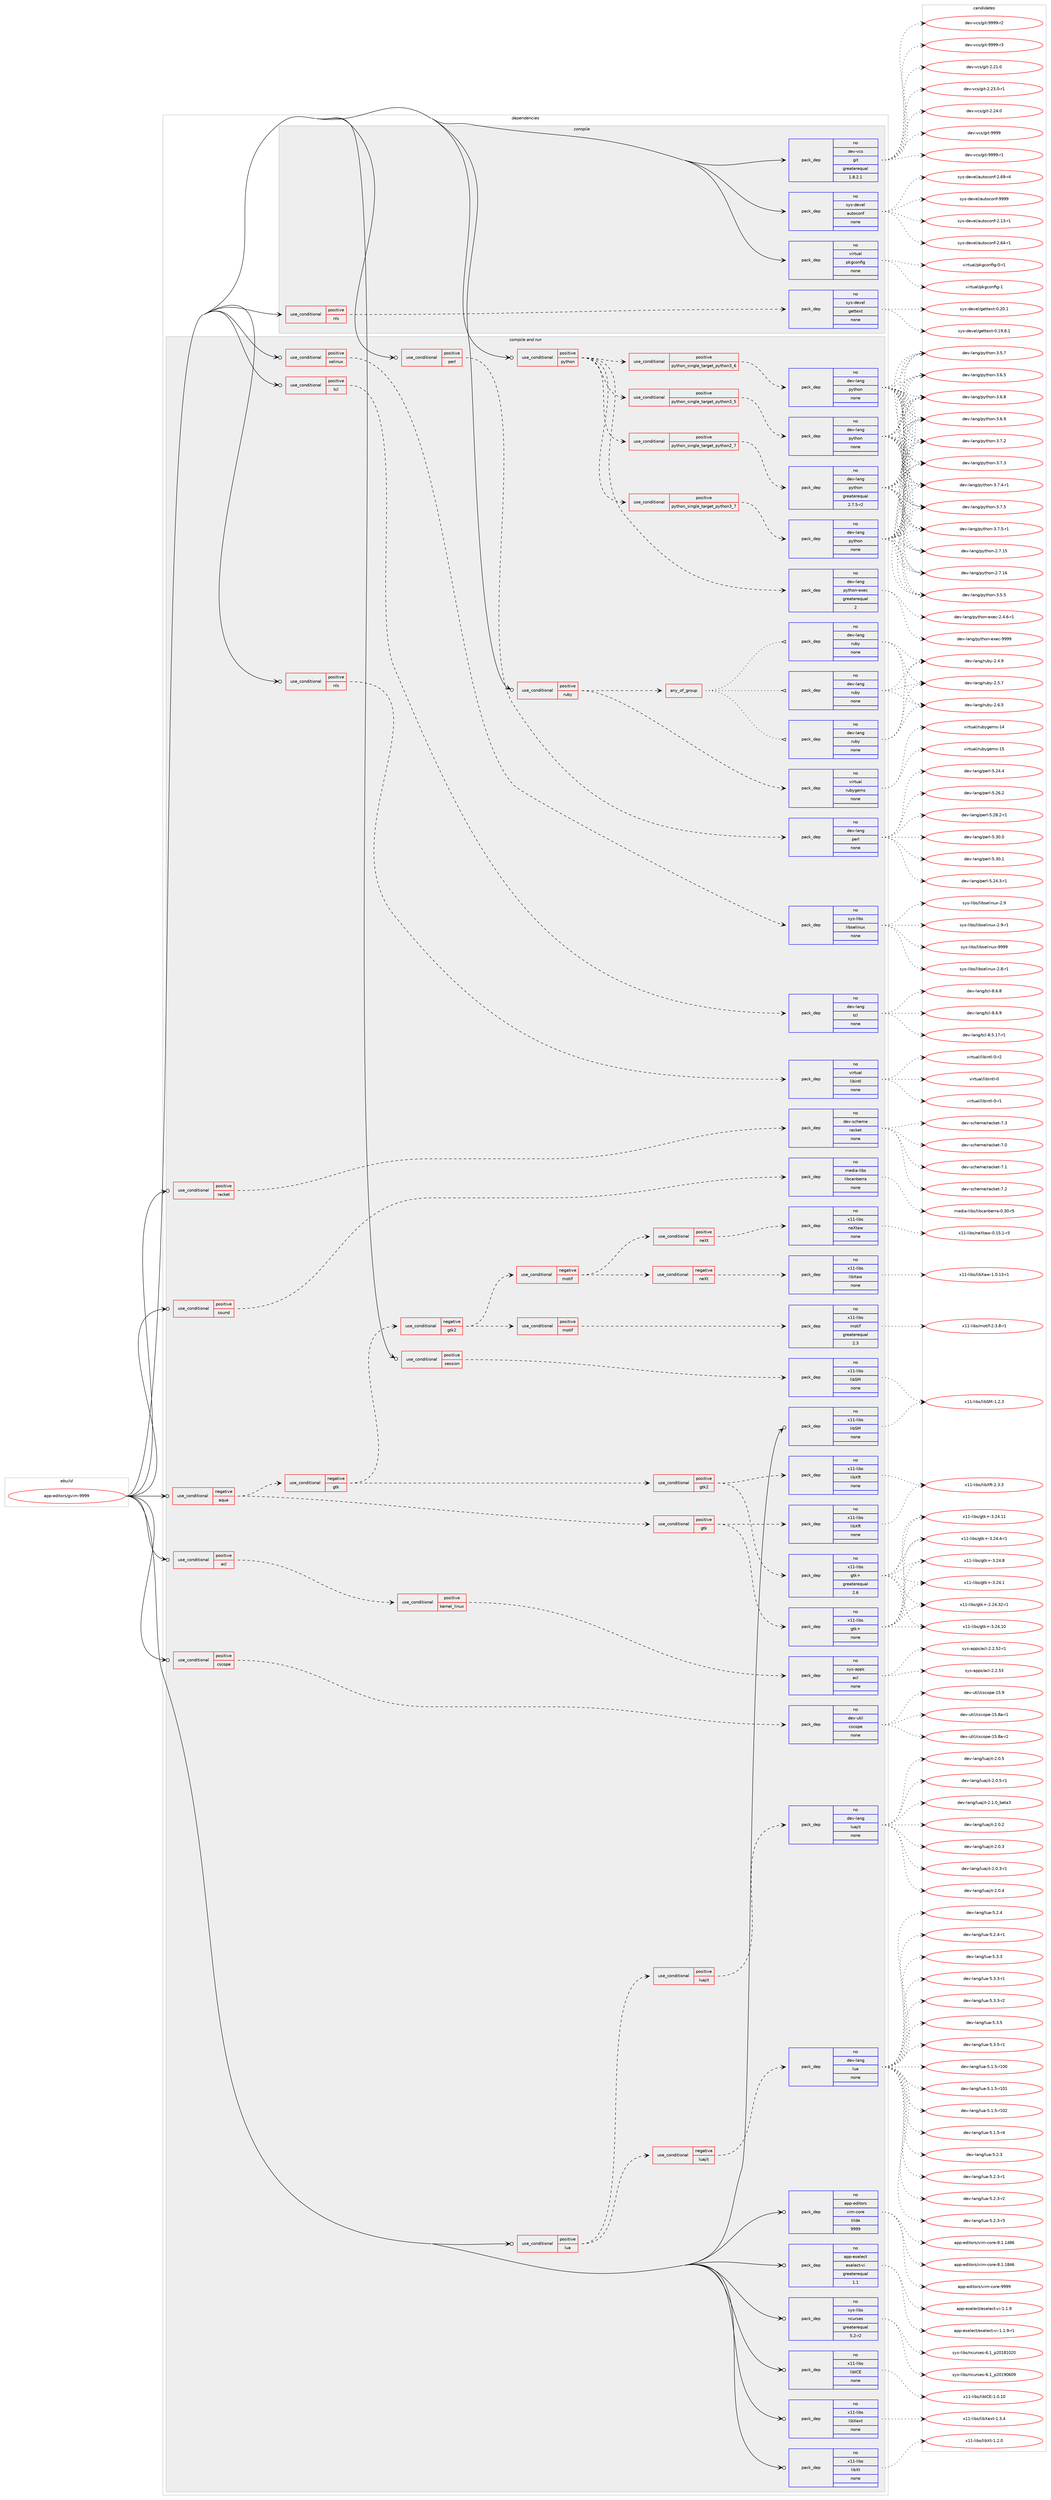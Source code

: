 digraph prolog {

# *************
# Graph options
# *************

newrank=true;
concentrate=true;
compound=true;
graph [rankdir=LR,fontname=Helvetica,fontsize=10,ranksep=1.5];#, ranksep=2.5, nodesep=0.2];
edge  [arrowhead=vee];
node  [fontname=Helvetica,fontsize=10];

# **********
# The ebuild
# **********

subgraph cluster_leftcol {
color=gray;
rank=same;
label=<<i>ebuild</i>>;
id [label="app-editors/gvim-9999", color=red, width=4, href="../app-editors/gvim-9999.svg"];
}

# ****************
# The dependencies
# ****************

subgraph cluster_midcol {
color=gray;
label=<<i>dependencies</i>>;
subgraph cluster_compile {
fillcolor="#eeeeee";
style=filled;
label=<<i>compile</i>>;
subgraph cond114676 {
dependency481121 [label=<<TABLE BORDER="0" CELLBORDER="1" CELLSPACING="0" CELLPADDING="4"><TR><TD ROWSPAN="3" CELLPADDING="10">use_conditional</TD></TR><TR><TD>positive</TD></TR><TR><TD>nls</TD></TR></TABLE>>, shape=none, color=red];
subgraph pack357690 {
dependency481122 [label=<<TABLE BORDER="0" CELLBORDER="1" CELLSPACING="0" CELLPADDING="4" WIDTH="220"><TR><TD ROWSPAN="6" CELLPADDING="30">pack_dep</TD></TR><TR><TD WIDTH="110">no</TD></TR><TR><TD>sys-devel</TD></TR><TR><TD>gettext</TD></TR><TR><TD>none</TD></TR><TR><TD></TD></TR></TABLE>>, shape=none, color=blue];
}
dependency481121:e -> dependency481122:w [weight=20,style="dashed",arrowhead="vee"];
}
id:e -> dependency481121:w [weight=20,style="solid",arrowhead="vee"];
subgraph pack357691 {
dependency481123 [label=<<TABLE BORDER="0" CELLBORDER="1" CELLSPACING="0" CELLPADDING="4" WIDTH="220"><TR><TD ROWSPAN="6" CELLPADDING="30">pack_dep</TD></TR><TR><TD WIDTH="110">no</TD></TR><TR><TD>dev-vcs</TD></TR><TR><TD>git</TD></TR><TR><TD>greaterequal</TD></TR><TR><TD>1.8.2.1</TD></TR></TABLE>>, shape=none, color=blue];
}
id:e -> dependency481123:w [weight=20,style="solid",arrowhead="vee"];
subgraph pack357692 {
dependency481124 [label=<<TABLE BORDER="0" CELLBORDER="1" CELLSPACING="0" CELLPADDING="4" WIDTH="220"><TR><TD ROWSPAN="6" CELLPADDING="30">pack_dep</TD></TR><TR><TD WIDTH="110">no</TD></TR><TR><TD>sys-devel</TD></TR><TR><TD>autoconf</TD></TR><TR><TD>none</TD></TR><TR><TD></TD></TR></TABLE>>, shape=none, color=blue];
}
id:e -> dependency481124:w [weight=20,style="solid",arrowhead="vee"];
subgraph pack357693 {
dependency481125 [label=<<TABLE BORDER="0" CELLBORDER="1" CELLSPACING="0" CELLPADDING="4" WIDTH="220"><TR><TD ROWSPAN="6" CELLPADDING="30">pack_dep</TD></TR><TR><TD WIDTH="110">no</TD></TR><TR><TD>virtual</TD></TR><TR><TD>pkgconfig</TD></TR><TR><TD>none</TD></TR><TR><TD></TD></TR></TABLE>>, shape=none, color=blue];
}
id:e -> dependency481125:w [weight=20,style="solid",arrowhead="vee"];
}
subgraph cluster_compileandrun {
fillcolor="#eeeeee";
style=filled;
label=<<i>compile and run</i>>;
subgraph cond114677 {
dependency481126 [label=<<TABLE BORDER="0" CELLBORDER="1" CELLSPACING="0" CELLPADDING="4"><TR><TD ROWSPAN="3" CELLPADDING="10">use_conditional</TD></TR><TR><TD>negative</TD></TR><TR><TD>aqua</TD></TR></TABLE>>, shape=none, color=red];
subgraph cond114678 {
dependency481127 [label=<<TABLE BORDER="0" CELLBORDER="1" CELLSPACING="0" CELLPADDING="4"><TR><TD ROWSPAN="3" CELLPADDING="10">use_conditional</TD></TR><TR><TD>positive</TD></TR><TR><TD>gtk</TD></TR></TABLE>>, shape=none, color=red];
subgraph pack357694 {
dependency481128 [label=<<TABLE BORDER="0" CELLBORDER="1" CELLSPACING="0" CELLPADDING="4" WIDTH="220"><TR><TD ROWSPAN="6" CELLPADDING="30">pack_dep</TD></TR><TR><TD WIDTH="110">no</TD></TR><TR><TD>x11-libs</TD></TR><TR><TD>gtk+</TD></TR><TR><TD>none</TD></TR><TR><TD></TD></TR></TABLE>>, shape=none, color=blue];
}
dependency481127:e -> dependency481128:w [weight=20,style="dashed",arrowhead="vee"];
subgraph pack357695 {
dependency481129 [label=<<TABLE BORDER="0" CELLBORDER="1" CELLSPACING="0" CELLPADDING="4" WIDTH="220"><TR><TD ROWSPAN="6" CELLPADDING="30">pack_dep</TD></TR><TR><TD WIDTH="110">no</TD></TR><TR><TD>x11-libs</TD></TR><TR><TD>libXft</TD></TR><TR><TD>none</TD></TR><TR><TD></TD></TR></TABLE>>, shape=none, color=blue];
}
dependency481127:e -> dependency481129:w [weight=20,style="dashed",arrowhead="vee"];
}
dependency481126:e -> dependency481127:w [weight=20,style="dashed",arrowhead="vee"];
subgraph cond114679 {
dependency481130 [label=<<TABLE BORDER="0" CELLBORDER="1" CELLSPACING="0" CELLPADDING="4"><TR><TD ROWSPAN="3" CELLPADDING="10">use_conditional</TD></TR><TR><TD>negative</TD></TR><TR><TD>gtk</TD></TR></TABLE>>, shape=none, color=red];
subgraph cond114680 {
dependency481131 [label=<<TABLE BORDER="0" CELLBORDER="1" CELLSPACING="0" CELLPADDING="4"><TR><TD ROWSPAN="3" CELLPADDING="10">use_conditional</TD></TR><TR><TD>positive</TD></TR><TR><TD>gtk2</TD></TR></TABLE>>, shape=none, color=red];
subgraph pack357696 {
dependency481132 [label=<<TABLE BORDER="0" CELLBORDER="1" CELLSPACING="0" CELLPADDING="4" WIDTH="220"><TR><TD ROWSPAN="6" CELLPADDING="30">pack_dep</TD></TR><TR><TD WIDTH="110">no</TD></TR><TR><TD>x11-libs</TD></TR><TR><TD>gtk+</TD></TR><TR><TD>greaterequal</TD></TR><TR><TD>2.6</TD></TR></TABLE>>, shape=none, color=blue];
}
dependency481131:e -> dependency481132:w [weight=20,style="dashed",arrowhead="vee"];
subgraph pack357697 {
dependency481133 [label=<<TABLE BORDER="0" CELLBORDER="1" CELLSPACING="0" CELLPADDING="4" WIDTH="220"><TR><TD ROWSPAN="6" CELLPADDING="30">pack_dep</TD></TR><TR><TD WIDTH="110">no</TD></TR><TR><TD>x11-libs</TD></TR><TR><TD>libXft</TD></TR><TR><TD>none</TD></TR><TR><TD></TD></TR></TABLE>>, shape=none, color=blue];
}
dependency481131:e -> dependency481133:w [weight=20,style="dashed",arrowhead="vee"];
}
dependency481130:e -> dependency481131:w [weight=20,style="dashed",arrowhead="vee"];
subgraph cond114681 {
dependency481134 [label=<<TABLE BORDER="0" CELLBORDER="1" CELLSPACING="0" CELLPADDING="4"><TR><TD ROWSPAN="3" CELLPADDING="10">use_conditional</TD></TR><TR><TD>negative</TD></TR><TR><TD>gtk2</TD></TR></TABLE>>, shape=none, color=red];
subgraph cond114682 {
dependency481135 [label=<<TABLE BORDER="0" CELLBORDER="1" CELLSPACING="0" CELLPADDING="4"><TR><TD ROWSPAN="3" CELLPADDING="10">use_conditional</TD></TR><TR><TD>positive</TD></TR><TR><TD>motif</TD></TR></TABLE>>, shape=none, color=red];
subgraph pack357698 {
dependency481136 [label=<<TABLE BORDER="0" CELLBORDER="1" CELLSPACING="0" CELLPADDING="4" WIDTH="220"><TR><TD ROWSPAN="6" CELLPADDING="30">pack_dep</TD></TR><TR><TD WIDTH="110">no</TD></TR><TR><TD>x11-libs</TD></TR><TR><TD>motif</TD></TR><TR><TD>greaterequal</TD></TR><TR><TD>2.3</TD></TR></TABLE>>, shape=none, color=blue];
}
dependency481135:e -> dependency481136:w [weight=20,style="dashed",arrowhead="vee"];
}
dependency481134:e -> dependency481135:w [weight=20,style="dashed",arrowhead="vee"];
subgraph cond114683 {
dependency481137 [label=<<TABLE BORDER="0" CELLBORDER="1" CELLSPACING="0" CELLPADDING="4"><TR><TD ROWSPAN="3" CELLPADDING="10">use_conditional</TD></TR><TR><TD>negative</TD></TR><TR><TD>motif</TD></TR></TABLE>>, shape=none, color=red];
subgraph cond114684 {
dependency481138 [label=<<TABLE BORDER="0" CELLBORDER="1" CELLSPACING="0" CELLPADDING="4"><TR><TD ROWSPAN="3" CELLPADDING="10">use_conditional</TD></TR><TR><TD>positive</TD></TR><TR><TD>neXt</TD></TR></TABLE>>, shape=none, color=red];
subgraph pack357699 {
dependency481139 [label=<<TABLE BORDER="0" CELLBORDER="1" CELLSPACING="0" CELLPADDING="4" WIDTH="220"><TR><TD ROWSPAN="6" CELLPADDING="30">pack_dep</TD></TR><TR><TD WIDTH="110">no</TD></TR><TR><TD>x11-libs</TD></TR><TR><TD>neXtaw</TD></TR><TR><TD>none</TD></TR><TR><TD></TD></TR></TABLE>>, shape=none, color=blue];
}
dependency481138:e -> dependency481139:w [weight=20,style="dashed",arrowhead="vee"];
}
dependency481137:e -> dependency481138:w [weight=20,style="dashed",arrowhead="vee"];
subgraph cond114685 {
dependency481140 [label=<<TABLE BORDER="0" CELLBORDER="1" CELLSPACING="0" CELLPADDING="4"><TR><TD ROWSPAN="3" CELLPADDING="10">use_conditional</TD></TR><TR><TD>negative</TD></TR><TR><TD>neXt</TD></TR></TABLE>>, shape=none, color=red];
subgraph pack357700 {
dependency481141 [label=<<TABLE BORDER="0" CELLBORDER="1" CELLSPACING="0" CELLPADDING="4" WIDTH="220"><TR><TD ROWSPAN="6" CELLPADDING="30">pack_dep</TD></TR><TR><TD WIDTH="110">no</TD></TR><TR><TD>x11-libs</TD></TR><TR><TD>libXaw</TD></TR><TR><TD>none</TD></TR><TR><TD></TD></TR></TABLE>>, shape=none, color=blue];
}
dependency481140:e -> dependency481141:w [weight=20,style="dashed",arrowhead="vee"];
}
dependency481137:e -> dependency481140:w [weight=20,style="dashed",arrowhead="vee"];
}
dependency481134:e -> dependency481137:w [weight=20,style="dashed",arrowhead="vee"];
}
dependency481130:e -> dependency481134:w [weight=20,style="dashed",arrowhead="vee"];
}
dependency481126:e -> dependency481130:w [weight=20,style="dashed",arrowhead="vee"];
}
id:e -> dependency481126:w [weight=20,style="solid",arrowhead="odotvee"];
subgraph cond114686 {
dependency481142 [label=<<TABLE BORDER="0" CELLBORDER="1" CELLSPACING="0" CELLPADDING="4"><TR><TD ROWSPAN="3" CELLPADDING="10">use_conditional</TD></TR><TR><TD>positive</TD></TR><TR><TD>acl</TD></TR></TABLE>>, shape=none, color=red];
subgraph cond114687 {
dependency481143 [label=<<TABLE BORDER="0" CELLBORDER="1" CELLSPACING="0" CELLPADDING="4"><TR><TD ROWSPAN="3" CELLPADDING="10">use_conditional</TD></TR><TR><TD>positive</TD></TR><TR><TD>kernel_linux</TD></TR></TABLE>>, shape=none, color=red];
subgraph pack357701 {
dependency481144 [label=<<TABLE BORDER="0" CELLBORDER="1" CELLSPACING="0" CELLPADDING="4" WIDTH="220"><TR><TD ROWSPAN="6" CELLPADDING="30">pack_dep</TD></TR><TR><TD WIDTH="110">no</TD></TR><TR><TD>sys-apps</TD></TR><TR><TD>acl</TD></TR><TR><TD>none</TD></TR><TR><TD></TD></TR></TABLE>>, shape=none, color=blue];
}
dependency481143:e -> dependency481144:w [weight=20,style="dashed",arrowhead="vee"];
}
dependency481142:e -> dependency481143:w [weight=20,style="dashed",arrowhead="vee"];
}
id:e -> dependency481142:w [weight=20,style="solid",arrowhead="odotvee"];
subgraph cond114688 {
dependency481145 [label=<<TABLE BORDER="0" CELLBORDER="1" CELLSPACING="0" CELLPADDING="4"><TR><TD ROWSPAN="3" CELLPADDING="10">use_conditional</TD></TR><TR><TD>positive</TD></TR><TR><TD>cscope</TD></TR></TABLE>>, shape=none, color=red];
subgraph pack357702 {
dependency481146 [label=<<TABLE BORDER="0" CELLBORDER="1" CELLSPACING="0" CELLPADDING="4" WIDTH="220"><TR><TD ROWSPAN="6" CELLPADDING="30">pack_dep</TD></TR><TR><TD WIDTH="110">no</TD></TR><TR><TD>dev-util</TD></TR><TR><TD>cscope</TD></TR><TR><TD>none</TD></TR><TR><TD></TD></TR></TABLE>>, shape=none, color=blue];
}
dependency481145:e -> dependency481146:w [weight=20,style="dashed",arrowhead="vee"];
}
id:e -> dependency481145:w [weight=20,style="solid",arrowhead="odotvee"];
subgraph cond114689 {
dependency481147 [label=<<TABLE BORDER="0" CELLBORDER="1" CELLSPACING="0" CELLPADDING="4"><TR><TD ROWSPAN="3" CELLPADDING="10">use_conditional</TD></TR><TR><TD>positive</TD></TR><TR><TD>lua</TD></TR></TABLE>>, shape=none, color=red];
subgraph cond114690 {
dependency481148 [label=<<TABLE BORDER="0" CELLBORDER="1" CELLSPACING="0" CELLPADDING="4"><TR><TD ROWSPAN="3" CELLPADDING="10">use_conditional</TD></TR><TR><TD>positive</TD></TR><TR><TD>luajit</TD></TR></TABLE>>, shape=none, color=red];
subgraph pack357703 {
dependency481149 [label=<<TABLE BORDER="0" CELLBORDER="1" CELLSPACING="0" CELLPADDING="4" WIDTH="220"><TR><TD ROWSPAN="6" CELLPADDING="30">pack_dep</TD></TR><TR><TD WIDTH="110">no</TD></TR><TR><TD>dev-lang</TD></TR><TR><TD>luajit</TD></TR><TR><TD>none</TD></TR><TR><TD></TD></TR></TABLE>>, shape=none, color=blue];
}
dependency481148:e -> dependency481149:w [weight=20,style="dashed",arrowhead="vee"];
}
dependency481147:e -> dependency481148:w [weight=20,style="dashed",arrowhead="vee"];
subgraph cond114691 {
dependency481150 [label=<<TABLE BORDER="0" CELLBORDER="1" CELLSPACING="0" CELLPADDING="4"><TR><TD ROWSPAN="3" CELLPADDING="10">use_conditional</TD></TR><TR><TD>negative</TD></TR><TR><TD>luajit</TD></TR></TABLE>>, shape=none, color=red];
subgraph pack357704 {
dependency481151 [label=<<TABLE BORDER="0" CELLBORDER="1" CELLSPACING="0" CELLPADDING="4" WIDTH="220"><TR><TD ROWSPAN="6" CELLPADDING="30">pack_dep</TD></TR><TR><TD WIDTH="110">no</TD></TR><TR><TD>dev-lang</TD></TR><TR><TD>lua</TD></TR><TR><TD>none</TD></TR><TR><TD></TD></TR></TABLE>>, shape=none, color=blue];
}
dependency481150:e -> dependency481151:w [weight=20,style="dashed",arrowhead="vee"];
}
dependency481147:e -> dependency481150:w [weight=20,style="dashed",arrowhead="vee"];
}
id:e -> dependency481147:w [weight=20,style="solid",arrowhead="odotvee"];
subgraph cond114692 {
dependency481152 [label=<<TABLE BORDER="0" CELLBORDER="1" CELLSPACING="0" CELLPADDING="4"><TR><TD ROWSPAN="3" CELLPADDING="10">use_conditional</TD></TR><TR><TD>positive</TD></TR><TR><TD>nls</TD></TR></TABLE>>, shape=none, color=red];
subgraph pack357705 {
dependency481153 [label=<<TABLE BORDER="0" CELLBORDER="1" CELLSPACING="0" CELLPADDING="4" WIDTH="220"><TR><TD ROWSPAN="6" CELLPADDING="30">pack_dep</TD></TR><TR><TD WIDTH="110">no</TD></TR><TR><TD>virtual</TD></TR><TR><TD>libintl</TD></TR><TR><TD>none</TD></TR><TR><TD></TD></TR></TABLE>>, shape=none, color=blue];
}
dependency481152:e -> dependency481153:w [weight=20,style="dashed",arrowhead="vee"];
}
id:e -> dependency481152:w [weight=20,style="solid",arrowhead="odotvee"];
subgraph cond114693 {
dependency481154 [label=<<TABLE BORDER="0" CELLBORDER="1" CELLSPACING="0" CELLPADDING="4"><TR><TD ROWSPAN="3" CELLPADDING="10">use_conditional</TD></TR><TR><TD>positive</TD></TR><TR><TD>perl</TD></TR></TABLE>>, shape=none, color=red];
subgraph pack357706 {
dependency481155 [label=<<TABLE BORDER="0" CELLBORDER="1" CELLSPACING="0" CELLPADDING="4" WIDTH="220"><TR><TD ROWSPAN="6" CELLPADDING="30">pack_dep</TD></TR><TR><TD WIDTH="110">no</TD></TR><TR><TD>dev-lang</TD></TR><TR><TD>perl</TD></TR><TR><TD>none</TD></TR><TR><TD></TD></TR></TABLE>>, shape=none, color=blue];
}
dependency481154:e -> dependency481155:w [weight=20,style="dashed",arrowhead="vee"];
}
id:e -> dependency481154:w [weight=20,style="solid",arrowhead="odotvee"];
subgraph cond114694 {
dependency481156 [label=<<TABLE BORDER="0" CELLBORDER="1" CELLSPACING="0" CELLPADDING="4"><TR><TD ROWSPAN="3" CELLPADDING="10">use_conditional</TD></TR><TR><TD>positive</TD></TR><TR><TD>python</TD></TR></TABLE>>, shape=none, color=red];
subgraph cond114695 {
dependency481157 [label=<<TABLE BORDER="0" CELLBORDER="1" CELLSPACING="0" CELLPADDING="4"><TR><TD ROWSPAN="3" CELLPADDING="10">use_conditional</TD></TR><TR><TD>positive</TD></TR><TR><TD>python_single_target_python2_7</TD></TR></TABLE>>, shape=none, color=red];
subgraph pack357707 {
dependency481158 [label=<<TABLE BORDER="0" CELLBORDER="1" CELLSPACING="0" CELLPADDING="4" WIDTH="220"><TR><TD ROWSPAN="6" CELLPADDING="30">pack_dep</TD></TR><TR><TD WIDTH="110">no</TD></TR><TR><TD>dev-lang</TD></TR><TR><TD>python</TD></TR><TR><TD>greaterequal</TD></TR><TR><TD>2.7.5-r2</TD></TR></TABLE>>, shape=none, color=blue];
}
dependency481157:e -> dependency481158:w [weight=20,style="dashed",arrowhead="vee"];
}
dependency481156:e -> dependency481157:w [weight=20,style="dashed",arrowhead="vee"];
subgraph cond114696 {
dependency481159 [label=<<TABLE BORDER="0" CELLBORDER="1" CELLSPACING="0" CELLPADDING="4"><TR><TD ROWSPAN="3" CELLPADDING="10">use_conditional</TD></TR><TR><TD>positive</TD></TR><TR><TD>python_single_target_python3_5</TD></TR></TABLE>>, shape=none, color=red];
subgraph pack357708 {
dependency481160 [label=<<TABLE BORDER="0" CELLBORDER="1" CELLSPACING="0" CELLPADDING="4" WIDTH="220"><TR><TD ROWSPAN="6" CELLPADDING="30">pack_dep</TD></TR><TR><TD WIDTH="110">no</TD></TR><TR><TD>dev-lang</TD></TR><TR><TD>python</TD></TR><TR><TD>none</TD></TR><TR><TD></TD></TR></TABLE>>, shape=none, color=blue];
}
dependency481159:e -> dependency481160:w [weight=20,style="dashed",arrowhead="vee"];
}
dependency481156:e -> dependency481159:w [weight=20,style="dashed",arrowhead="vee"];
subgraph cond114697 {
dependency481161 [label=<<TABLE BORDER="0" CELLBORDER="1" CELLSPACING="0" CELLPADDING="4"><TR><TD ROWSPAN="3" CELLPADDING="10">use_conditional</TD></TR><TR><TD>positive</TD></TR><TR><TD>python_single_target_python3_6</TD></TR></TABLE>>, shape=none, color=red];
subgraph pack357709 {
dependency481162 [label=<<TABLE BORDER="0" CELLBORDER="1" CELLSPACING="0" CELLPADDING="4" WIDTH="220"><TR><TD ROWSPAN="6" CELLPADDING="30">pack_dep</TD></TR><TR><TD WIDTH="110">no</TD></TR><TR><TD>dev-lang</TD></TR><TR><TD>python</TD></TR><TR><TD>none</TD></TR><TR><TD></TD></TR></TABLE>>, shape=none, color=blue];
}
dependency481161:e -> dependency481162:w [weight=20,style="dashed",arrowhead="vee"];
}
dependency481156:e -> dependency481161:w [weight=20,style="dashed",arrowhead="vee"];
subgraph cond114698 {
dependency481163 [label=<<TABLE BORDER="0" CELLBORDER="1" CELLSPACING="0" CELLPADDING="4"><TR><TD ROWSPAN="3" CELLPADDING="10">use_conditional</TD></TR><TR><TD>positive</TD></TR><TR><TD>python_single_target_python3_7</TD></TR></TABLE>>, shape=none, color=red];
subgraph pack357710 {
dependency481164 [label=<<TABLE BORDER="0" CELLBORDER="1" CELLSPACING="0" CELLPADDING="4" WIDTH="220"><TR><TD ROWSPAN="6" CELLPADDING="30">pack_dep</TD></TR><TR><TD WIDTH="110">no</TD></TR><TR><TD>dev-lang</TD></TR><TR><TD>python</TD></TR><TR><TD>none</TD></TR><TR><TD></TD></TR></TABLE>>, shape=none, color=blue];
}
dependency481163:e -> dependency481164:w [weight=20,style="dashed",arrowhead="vee"];
}
dependency481156:e -> dependency481163:w [weight=20,style="dashed",arrowhead="vee"];
subgraph pack357711 {
dependency481165 [label=<<TABLE BORDER="0" CELLBORDER="1" CELLSPACING="0" CELLPADDING="4" WIDTH="220"><TR><TD ROWSPAN="6" CELLPADDING="30">pack_dep</TD></TR><TR><TD WIDTH="110">no</TD></TR><TR><TD>dev-lang</TD></TR><TR><TD>python-exec</TD></TR><TR><TD>greaterequal</TD></TR><TR><TD>2</TD></TR></TABLE>>, shape=none, color=blue];
}
dependency481156:e -> dependency481165:w [weight=20,style="dashed",arrowhead="vee"];
}
id:e -> dependency481156:w [weight=20,style="solid",arrowhead="odotvee"];
subgraph cond114699 {
dependency481166 [label=<<TABLE BORDER="0" CELLBORDER="1" CELLSPACING="0" CELLPADDING="4"><TR><TD ROWSPAN="3" CELLPADDING="10">use_conditional</TD></TR><TR><TD>positive</TD></TR><TR><TD>racket</TD></TR></TABLE>>, shape=none, color=red];
subgraph pack357712 {
dependency481167 [label=<<TABLE BORDER="0" CELLBORDER="1" CELLSPACING="0" CELLPADDING="4" WIDTH="220"><TR><TD ROWSPAN="6" CELLPADDING="30">pack_dep</TD></TR><TR><TD WIDTH="110">no</TD></TR><TR><TD>dev-scheme</TD></TR><TR><TD>racket</TD></TR><TR><TD>none</TD></TR><TR><TD></TD></TR></TABLE>>, shape=none, color=blue];
}
dependency481166:e -> dependency481167:w [weight=20,style="dashed",arrowhead="vee"];
}
id:e -> dependency481166:w [weight=20,style="solid",arrowhead="odotvee"];
subgraph cond114700 {
dependency481168 [label=<<TABLE BORDER="0" CELLBORDER="1" CELLSPACING="0" CELLPADDING="4"><TR><TD ROWSPAN="3" CELLPADDING="10">use_conditional</TD></TR><TR><TD>positive</TD></TR><TR><TD>ruby</TD></TR></TABLE>>, shape=none, color=red];
subgraph any8449 {
dependency481169 [label=<<TABLE BORDER="0" CELLBORDER="1" CELLSPACING="0" CELLPADDING="4"><TR><TD CELLPADDING="10">any_of_group</TD></TR></TABLE>>, shape=none, color=red];subgraph pack357713 {
dependency481170 [label=<<TABLE BORDER="0" CELLBORDER="1" CELLSPACING="0" CELLPADDING="4" WIDTH="220"><TR><TD ROWSPAN="6" CELLPADDING="30">pack_dep</TD></TR><TR><TD WIDTH="110">no</TD></TR><TR><TD>dev-lang</TD></TR><TR><TD>ruby</TD></TR><TR><TD>none</TD></TR><TR><TD></TD></TR></TABLE>>, shape=none, color=blue];
}
dependency481169:e -> dependency481170:w [weight=20,style="dotted",arrowhead="oinv"];
subgraph pack357714 {
dependency481171 [label=<<TABLE BORDER="0" CELLBORDER="1" CELLSPACING="0" CELLPADDING="4" WIDTH="220"><TR><TD ROWSPAN="6" CELLPADDING="30">pack_dep</TD></TR><TR><TD WIDTH="110">no</TD></TR><TR><TD>dev-lang</TD></TR><TR><TD>ruby</TD></TR><TR><TD>none</TD></TR><TR><TD></TD></TR></TABLE>>, shape=none, color=blue];
}
dependency481169:e -> dependency481171:w [weight=20,style="dotted",arrowhead="oinv"];
subgraph pack357715 {
dependency481172 [label=<<TABLE BORDER="0" CELLBORDER="1" CELLSPACING="0" CELLPADDING="4" WIDTH="220"><TR><TD ROWSPAN="6" CELLPADDING="30">pack_dep</TD></TR><TR><TD WIDTH="110">no</TD></TR><TR><TD>dev-lang</TD></TR><TR><TD>ruby</TD></TR><TR><TD>none</TD></TR><TR><TD></TD></TR></TABLE>>, shape=none, color=blue];
}
dependency481169:e -> dependency481172:w [weight=20,style="dotted",arrowhead="oinv"];
}
dependency481168:e -> dependency481169:w [weight=20,style="dashed",arrowhead="vee"];
subgraph pack357716 {
dependency481173 [label=<<TABLE BORDER="0" CELLBORDER="1" CELLSPACING="0" CELLPADDING="4" WIDTH="220"><TR><TD ROWSPAN="6" CELLPADDING="30">pack_dep</TD></TR><TR><TD WIDTH="110">no</TD></TR><TR><TD>virtual</TD></TR><TR><TD>rubygems</TD></TR><TR><TD>none</TD></TR><TR><TD></TD></TR></TABLE>>, shape=none, color=blue];
}
dependency481168:e -> dependency481173:w [weight=20,style="dashed",arrowhead="vee"];
}
id:e -> dependency481168:w [weight=20,style="solid",arrowhead="odotvee"];
subgraph cond114701 {
dependency481174 [label=<<TABLE BORDER="0" CELLBORDER="1" CELLSPACING="0" CELLPADDING="4"><TR><TD ROWSPAN="3" CELLPADDING="10">use_conditional</TD></TR><TR><TD>positive</TD></TR><TR><TD>selinux</TD></TR></TABLE>>, shape=none, color=red];
subgraph pack357717 {
dependency481175 [label=<<TABLE BORDER="0" CELLBORDER="1" CELLSPACING="0" CELLPADDING="4" WIDTH="220"><TR><TD ROWSPAN="6" CELLPADDING="30">pack_dep</TD></TR><TR><TD WIDTH="110">no</TD></TR><TR><TD>sys-libs</TD></TR><TR><TD>libselinux</TD></TR><TR><TD>none</TD></TR><TR><TD></TD></TR></TABLE>>, shape=none, color=blue];
}
dependency481174:e -> dependency481175:w [weight=20,style="dashed",arrowhead="vee"];
}
id:e -> dependency481174:w [weight=20,style="solid",arrowhead="odotvee"];
subgraph cond114702 {
dependency481176 [label=<<TABLE BORDER="0" CELLBORDER="1" CELLSPACING="0" CELLPADDING="4"><TR><TD ROWSPAN="3" CELLPADDING="10">use_conditional</TD></TR><TR><TD>positive</TD></TR><TR><TD>session</TD></TR></TABLE>>, shape=none, color=red];
subgraph pack357718 {
dependency481177 [label=<<TABLE BORDER="0" CELLBORDER="1" CELLSPACING="0" CELLPADDING="4" WIDTH="220"><TR><TD ROWSPAN="6" CELLPADDING="30">pack_dep</TD></TR><TR><TD WIDTH="110">no</TD></TR><TR><TD>x11-libs</TD></TR><TR><TD>libSM</TD></TR><TR><TD>none</TD></TR><TR><TD></TD></TR></TABLE>>, shape=none, color=blue];
}
dependency481176:e -> dependency481177:w [weight=20,style="dashed",arrowhead="vee"];
}
id:e -> dependency481176:w [weight=20,style="solid",arrowhead="odotvee"];
subgraph cond114703 {
dependency481178 [label=<<TABLE BORDER="0" CELLBORDER="1" CELLSPACING="0" CELLPADDING="4"><TR><TD ROWSPAN="3" CELLPADDING="10">use_conditional</TD></TR><TR><TD>positive</TD></TR><TR><TD>sound</TD></TR></TABLE>>, shape=none, color=red];
subgraph pack357719 {
dependency481179 [label=<<TABLE BORDER="0" CELLBORDER="1" CELLSPACING="0" CELLPADDING="4" WIDTH="220"><TR><TD ROWSPAN="6" CELLPADDING="30">pack_dep</TD></TR><TR><TD WIDTH="110">no</TD></TR><TR><TD>media-libs</TD></TR><TR><TD>libcanberra</TD></TR><TR><TD>none</TD></TR><TR><TD></TD></TR></TABLE>>, shape=none, color=blue];
}
dependency481178:e -> dependency481179:w [weight=20,style="dashed",arrowhead="vee"];
}
id:e -> dependency481178:w [weight=20,style="solid",arrowhead="odotvee"];
subgraph cond114704 {
dependency481180 [label=<<TABLE BORDER="0" CELLBORDER="1" CELLSPACING="0" CELLPADDING="4"><TR><TD ROWSPAN="3" CELLPADDING="10">use_conditional</TD></TR><TR><TD>positive</TD></TR><TR><TD>tcl</TD></TR></TABLE>>, shape=none, color=red];
subgraph pack357720 {
dependency481181 [label=<<TABLE BORDER="0" CELLBORDER="1" CELLSPACING="0" CELLPADDING="4" WIDTH="220"><TR><TD ROWSPAN="6" CELLPADDING="30">pack_dep</TD></TR><TR><TD WIDTH="110">no</TD></TR><TR><TD>dev-lang</TD></TR><TR><TD>tcl</TD></TR><TR><TD>none</TD></TR><TR><TD></TD></TR></TABLE>>, shape=none, color=blue];
}
dependency481180:e -> dependency481181:w [weight=20,style="dashed",arrowhead="vee"];
}
id:e -> dependency481180:w [weight=20,style="solid",arrowhead="odotvee"];
subgraph pack357721 {
dependency481182 [label=<<TABLE BORDER="0" CELLBORDER="1" CELLSPACING="0" CELLPADDING="4" WIDTH="220"><TR><TD ROWSPAN="6" CELLPADDING="30">pack_dep</TD></TR><TR><TD WIDTH="110">no</TD></TR><TR><TD>app-editors</TD></TR><TR><TD>vim-core</TD></TR><TR><TD>tilde</TD></TR><TR><TD>9999</TD></TR></TABLE>>, shape=none, color=blue];
}
id:e -> dependency481182:w [weight=20,style="solid",arrowhead="odotvee"];
subgraph pack357722 {
dependency481183 [label=<<TABLE BORDER="0" CELLBORDER="1" CELLSPACING="0" CELLPADDING="4" WIDTH="220"><TR><TD ROWSPAN="6" CELLPADDING="30">pack_dep</TD></TR><TR><TD WIDTH="110">no</TD></TR><TR><TD>app-eselect</TD></TR><TR><TD>eselect-vi</TD></TR><TR><TD>greaterequal</TD></TR><TR><TD>1.1</TD></TR></TABLE>>, shape=none, color=blue];
}
id:e -> dependency481183:w [weight=20,style="solid",arrowhead="odotvee"];
subgraph pack357723 {
dependency481184 [label=<<TABLE BORDER="0" CELLBORDER="1" CELLSPACING="0" CELLPADDING="4" WIDTH="220"><TR><TD ROWSPAN="6" CELLPADDING="30">pack_dep</TD></TR><TR><TD WIDTH="110">no</TD></TR><TR><TD>sys-libs</TD></TR><TR><TD>ncurses</TD></TR><TR><TD>greaterequal</TD></TR><TR><TD>5.2-r2</TD></TR></TABLE>>, shape=none, color=blue];
}
id:e -> dependency481184:w [weight=20,style="solid",arrowhead="odotvee"];
subgraph pack357724 {
dependency481185 [label=<<TABLE BORDER="0" CELLBORDER="1" CELLSPACING="0" CELLPADDING="4" WIDTH="220"><TR><TD ROWSPAN="6" CELLPADDING="30">pack_dep</TD></TR><TR><TD WIDTH="110">no</TD></TR><TR><TD>x11-libs</TD></TR><TR><TD>libICE</TD></TR><TR><TD>none</TD></TR><TR><TD></TD></TR></TABLE>>, shape=none, color=blue];
}
id:e -> dependency481185:w [weight=20,style="solid",arrowhead="odotvee"];
subgraph pack357725 {
dependency481186 [label=<<TABLE BORDER="0" CELLBORDER="1" CELLSPACING="0" CELLPADDING="4" WIDTH="220"><TR><TD ROWSPAN="6" CELLPADDING="30">pack_dep</TD></TR><TR><TD WIDTH="110">no</TD></TR><TR><TD>x11-libs</TD></TR><TR><TD>libSM</TD></TR><TR><TD>none</TD></TR><TR><TD></TD></TR></TABLE>>, shape=none, color=blue];
}
id:e -> dependency481186:w [weight=20,style="solid",arrowhead="odotvee"];
subgraph pack357726 {
dependency481187 [label=<<TABLE BORDER="0" CELLBORDER="1" CELLSPACING="0" CELLPADDING="4" WIDTH="220"><TR><TD ROWSPAN="6" CELLPADDING="30">pack_dep</TD></TR><TR><TD WIDTH="110">no</TD></TR><TR><TD>x11-libs</TD></TR><TR><TD>libXext</TD></TR><TR><TD>none</TD></TR><TR><TD></TD></TR></TABLE>>, shape=none, color=blue];
}
id:e -> dependency481187:w [weight=20,style="solid",arrowhead="odotvee"];
subgraph pack357727 {
dependency481188 [label=<<TABLE BORDER="0" CELLBORDER="1" CELLSPACING="0" CELLPADDING="4" WIDTH="220"><TR><TD ROWSPAN="6" CELLPADDING="30">pack_dep</TD></TR><TR><TD WIDTH="110">no</TD></TR><TR><TD>x11-libs</TD></TR><TR><TD>libXt</TD></TR><TR><TD>none</TD></TR><TR><TD></TD></TR></TABLE>>, shape=none, color=blue];
}
id:e -> dependency481188:w [weight=20,style="solid",arrowhead="odotvee"];
}
subgraph cluster_run {
fillcolor="#eeeeee";
style=filled;
label=<<i>run</i>>;
}
}

# **************
# The candidates
# **************

subgraph cluster_choices {
rank=same;
color=gray;
label=<<i>candidates</i>>;

subgraph choice357690 {
color=black;
nodesep=1;
choice1151211154510010111810110847103101116116101120116454846495746564649 [label="sys-devel/gettext-0.19.8.1", color=red, width=4,href="../sys-devel/gettext-0.19.8.1.svg"];
choice115121115451001011181011084710310111611610112011645484650484649 [label="sys-devel/gettext-0.20.1", color=red, width=4,href="../sys-devel/gettext-0.20.1.svg"];
dependency481122:e -> choice1151211154510010111810110847103101116116101120116454846495746564649:w [style=dotted,weight="100"];
dependency481122:e -> choice115121115451001011181011084710310111611610112011645484650484649:w [style=dotted,weight="100"];
}
subgraph choice357691 {
color=black;
nodesep=1;
choice10010111845118991154710310511645504650494648 [label="dev-vcs/git-2.21.0", color=red, width=4,href="../dev-vcs/git-2.21.0.svg"];
choice100101118451189911547103105116455046505146484511449 [label="dev-vcs/git-2.23.0-r1", color=red, width=4,href="../dev-vcs/git-2.23.0-r1.svg"];
choice10010111845118991154710310511645504650524648 [label="dev-vcs/git-2.24.0", color=red, width=4,href="../dev-vcs/git-2.24.0.svg"];
choice1001011184511899115471031051164557575757 [label="dev-vcs/git-9999", color=red, width=4,href="../dev-vcs/git-9999.svg"];
choice10010111845118991154710310511645575757574511449 [label="dev-vcs/git-9999-r1", color=red, width=4,href="../dev-vcs/git-9999-r1.svg"];
choice10010111845118991154710310511645575757574511450 [label="dev-vcs/git-9999-r2", color=red, width=4,href="../dev-vcs/git-9999-r2.svg"];
choice10010111845118991154710310511645575757574511451 [label="dev-vcs/git-9999-r3", color=red, width=4,href="../dev-vcs/git-9999-r3.svg"];
dependency481123:e -> choice10010111845118991154710310511645504650494648:w [style=dotted,weight="100"];
dependency481123:e -> choice100101118451189911547103105116455046505146484511449:w [style=dotted,weight="100"];
dependency481123:e -> choice10010111845118991154710310511645504650524648:w [style=dotted,weight="100"];
dependency481123:e -> choice1001011184511899115471031051164557575757:w [style=dotted,weight="100"];
dependency481123:e -> choice10010111845118991154710310511645575757574511449:w [style=dotted,weight="100"];
dependency481123:e -> choice10010111845118991154710310511645575757574511450:w [style=dotted,weight="100"];
dependency481123:e -> choice10010111845118991154710310511645575757574511451:w [style=dotted,weight="100"];
}
subgraph choice357692 {
color=black;
nodesep=1;
choice1151211154510010111810110847971171161119911111010245504649514511449 [label="sys-devel/autoconf-2.13-r1", color=red, width=4,href="../sys-devel/autoconf-2.13-r1.svg"];
choice1151211154510010111810110847971171161119911111010245504654524511449 [label="sys-devel/autoconf-2.64-r1", color=red, width=4,href="../sys-devel/autoconf-2.64-r1.svg"];
choice1151211154510010111810110847971171161119911111010245504654574511452 [label="sys-devel/autoconf-2.69-r4", color=red, width=4,href="../sys-devel/autoconf-2.69-r4.svg"];
choice115121115451001011181011084797117116111991111101024557575757 [label="sys-devel/autoconf-9999", color=red, width=4,href="../sys-devel/autoconf-9999.svg"];
dependency481124:e -> choice1151211154510010111810110847971171161119911111010245504649514511449:w [style=dotted,weight="100"];
dependency481124:e -> choice1151211154510010111810110847971171161119911111010245504654524511449:w [style=dotted,weight="100"];
dependency481124:e -> choice1151211154510010111810110847971171161119911111010245504654574511452:w [style=dotted,weight="100"];
dependency481124:e -> choice115121115451001011181011084797117116111991111101024557575757:w [style=dotted,weight="100"];
}
subgraph choice357693 {
color=black;
nodesep=1;
choice11810511411611797108471121071039911111010210510345484511449 [label="virtual/pkgconfig-0-r1", color=red, width=4,href="../virtual/pkgconfig-0-r1.svg"];
choice1181051141161179710847112107103991111101021051034549 [label="virtual/pkgconfig-1", color=red, width=4,href="../virtual/pkgconfig-1.svg"];
dependency481125:e -> choice11810511411611797108471121071039911111010210510345484511449:w [style=dotted,weight="100"];
dependency481125:e -> choice1181051141161179710847112107103991111101021051034549:w [style=dotted,weight="100"];
}
subgraph choice357694 {
color=black;
nodesep=1;
choice12049494510810598115471031161074345504650524651504511449 [label="x11-libs/gtk+-2.24.32-r1", color=red, width=4,href="../x11-libs/gtk+-2.24.32-r1.svg"];
choice12049494510810598115471031161074345514650524649 [label="x11-libs/gtk+-3.24.1", color=red, width=4,href="../x11-libs/gtk+-3.24.1.svg"];
choice1204949451081059811547103116107434551465052464948 [label="x11-libs/gtk+-3.24.10", color=red, width=4,href="../x11-libs/gtk+-3.24.10.svg"];
choice1204949451081059811547103116107434551465052464949 [label="x11-libs/gtk+-3.24.11", color=red, width=4,href="../x11-libs/gtk+-3.24.11.svg"];
choice120494945108105981154710311610743455146505246524511449 [label="x11-libs/gtk+-3.24.4-r1", color=red, width=4,href="../x11-libs/gtk+-3.24.4-r1.svg"];
choice12049494510810598115471031161074345514650524656 [label="x11-libs/gtk+-3.24.8", color=red, width=4,href="../x11-libs/gtk+-3.24.8.svg"];
dependency481128:e -> choice12049494510810598115471031161074345504650524651504511449:w [style=dotted,weight="100"];
dependency481128:e -> choice12049494510810598115471031161074345514650524649:w [style=dotted,weight="100"];
dependency481128:e -> choice1204949451081059811547103116107434551465052464948:w [style=dotted,weight="100"];
dependency481128:e -> choice1204949451081059811547103116107434551465052464949:w [style=dotted,weight="100"];
dependency481128:e -> choice120494945108105981154710311610743455146505246524511449:w [style=dotted,weight="100"];
dependency481128:e -> choice12049494510810598115471031161074345514650524656:w [style=dotted,weight="100"];
}
subgraph choice357695 {
color=black;
nodesep=1;
choice12049494510810598115471081059888102116455046514651 [label="x11-libs/libXft-2.3.3", color=red, width=4,href="../x11-libs/libXft-2.3.3.svg"];
dependency481129:e -> choice12049494510810598115471081059888102116455046514651:w [style=dotted,weight="100"];
}
subgraph choice357696 {
color=black;
nodesep=1;
choice12049494510810598115471031161074345504650524651504511449 [label="x11-libs/gtk+-2.24.32-r1", color=red, width=4,href="../x11-libs/gtk+-2.24.32-r1.svg"];
choice12049494510810598115471031161074345514650524649 [label="x11-libs/gtk+-3.24.1", color=red, width=4,href="../x11-libs/gtk+-3.24.1.svg"];
choice1204949451081059811547103116107434551465052464948 [label="x11-libs/gtk+-3.24.10", color=red, width=4,href="../x11-libs/gtk+-3.24.10.svg"];
choice1204949451081059811547103116107434551465052464949 [label="x11-libs/gtk+-3.24.11", color=red, width=4,href="../x11-libs/gtk+-3.24.11.svg"];
choice120494945108105981154710311610743455146505246524511449 [label="x11-libs/gtk+-3.24.4-r1", color=red, width=4,href="../x11-libs/gtk+-3.24.4-r1.svg"];
choice12049494510810598115471031161074345514650524656 [label="x11-libs/gtk+-3.24.8", color=red, width=4,href="../x11-libs/gtk+-3.24.8.svg"];
dependency481132:e -> choice12049494510810598115471031161074345504650524651504511449:w [style=dotted,weight="100"];
dependency481132:e -> choice12049494510810598115471031161074345514650524649:w [style=dotted,weight="100"];
dependency481132:e -> choice1204949451081059811547103116107434551465052464948:w [style=dotted,weight="100"];
dependency481132:e -> choice1204949451081059811547103116107434551465052464949:w [style=dotted,weight="100"];
dependency481132:e -> choice120494945108105981154710311610743455146505246524511449:w [style=dotted,weight="100"];
dependency481132:e -> choice12049494510810598115471031161074345514650524656:w [style=dotted,weight="100"];
}
subgraph choice357697 {
color=black;
nodesep=1;
choice12049494510810598115471081059888102116455046514651 [label="x11-libs/libXft-2.3.3", color=red, width=4,href="../x11-libs/libXft-2.3.3.svg"];
dependency481133:e -> choice12049494510810598115471081059888102116455046514651:w [style=dotted,weight="100"];
}
subgraph choice357698 {
color=black;
nodesep=1;
choice12049494510810598115471091111161051024550465146564511449 [label="x11-libs/motif-2.3.8-r1", color=red, width=4,href="../x11-libs/motif-2.3.8-r1.svg"];
dependency481136:e -> choice12049494510810598115471091111161051024550465146564511449:w [style=dotted,weight="100"];
}
subgraph choice357699 {
color=black;
nodesep=1;
choice12049494510810598115471101018811697119454846495346494511451 [label="x11-libs/neXtaw-0.15.1-r3", color=red, width=4,href="../x11-libs/neXtaw-0.15.1-r3.svg"];
dependency481139:e -> choice12049494510810598115471101018811697119454846495346494511451:w [style=dotted,weight="100"];
}
subgraph choice357700 {
color=black;
nodesep=1;
choice1204949451081059811547108105988897119454946484649514511449 [label="x11-libs/libXaw-1.0.13-r1", color=red, width=4,href="../x11-libs/libXaw-1.0.13-r1.svg"];
dependency481141:e -> choice1204949451081059811547108105988897119454946484649514511449:w [style=dotted,weight="100"];
}
subgraph choice357701 {
color=black;
nodesep=1;
choice1151211154597112112115479799108455046504653504511449 [label="sys-apps/acl-2.2.52-r1", color=red, width=4,href="../sys-apps/acl-2.2.52-r1.svg"];
choice115121115459711211211547979910845504650465351 [label="sys-apps/acl-2.2.53", color=red, width=4,href="../sys-apps/acl-2.2.53.svg"];
dependency481144:e -> choice1151211154597112112115479799108455046504653504511449:w [style=dotted,weight="100"];
dependency481144:e -> choice115121115459711211211547979910845504650465351:w [style=dotted,weight="100"];
}
subgraph choice357702 {
color=black;
nodesep=1;
choice100101118451171161051084799115991111121014549534656974511449 [label="dev-util/cscope-15.8a-r1", color=red, width=4,href="../dev-util/cscope-15.8a-r1.svg"];
choice100101118451171161051084799115991111121014549534656974511450 [label="dev-util/cscope-15.8a-r2", color=red, width=4,href="../dev-util/cscope-15.8a-r2.svg"];
choice100101118451171161051084799115991111121014549534657 [label="dev-util/cscope-15.9", color=red, width=4,href="../dev-util/cscope-15.9.svg"];
dependency481146:e -> choice100101118451171161051084799115991111121014549534656974511449:w [style=dotted,weight="100"];
dependency481146:e -> choice100101118451171161051084799115991111121014549534656974511450:w [style=dotted,weight="100"];
dependency481146:e -> choice100101118451171161051084799115991111121014549534657:w [style=dotted,weight="100"];
}
subgraph choice357703 {
color=black;
nodesep=1;
choice10010111845108971101034710811797106105116455046484650 [label="dev-lang/luajit-2.0.2", color=red, width=4,href="../dev-lang/luajit-2.0.2.svg"];
choice10010111845108971101034710811797106105116455046484651 [label="dev-lang/luajit-2.0.3", color=red, width=4,href="../dev-lang/luajit-2.0.3.svg"];
choice100101118451089711010347108117971061051164550464846514511449 [label="dev-lang/luajit-2.0.3-r1", color=red, width=4,href="../dev-lang/luajit-2.0.3-r1.svg"];
choice10010111845108971101034710811797106105116455046484652 [label="dev-lang/luajit-2.0.4", color=red, width=4,href="../dev-lang/luajit-2.0.4.svg"];
choice10010111845108971101034710811797106105116455046484653 [label="dev-lang/luajit-2.0.5", color=red, width=4,href="../dev-lang/luajit-2.0.5.svg"];
choice100101118451089711010347108117971061051164550464846534511449 [label="dev-lang/luajit-2.0.5-r1", color=red, width=4,href="../dev-lang/luajit-2.0.5-r1.svg"];
choice1001011184510897110103471081179710610511645504649464895981011169751 [label="dev-lang/luajit-2.1.0_beta3", color=red, width=4,href="../dev-lang/luajit-2.1.0_beta3.svg"];
dependency481149:e -> choice10010111845108971101034710811797106105116455046484650:w [style=dotted,weight="100"];
dependency481149:e -> choice10010111845108971101034710811797106105116455046484651:w [style=dotted,weight="100"];
dependency481149:e -> choice100101118451089711010347108117971061051164550464846514511449:w [style=dotted,weight="100"];
dependency481149:e -> choice10010111845108971101034710811797106105116455046484652:w [style=dotted,weight="100"];
dependency481149:e -> choice10010111845108971101034710811797106105116455046484653:w [style=dotted,weight="100"];
dependency481149:e -> choice100101118451089711010347108117971061051164550464846534511449:w [style=dotted,weight="100"];
dependency481149:e -> choice1001011184510897110103471081179710610511645504649464895981011169751:w [style=dotted,weight="100"];
}
subgraph choice357704 {
color=black;
nodesep=1;
choice1001011184510897110103471081179745534649465345114494848 [label="dev-lang/lua-5.1.5-r100", color=red, width=4,href="../dev-lang/lua-5.1.5-r100.svg"];
choice1001011184510897110103471081179745534649465345114494849 [label="dev-lang/lua-5.1.5-r101", color=red, width=4,href="../dev-lang/lua-5.1.5-r101.svg"];
choice1001011184510897110103471081179745534649465345114494850 [label="dev-lang/lua-5.1.5-r102", color=red, width=4,href="../dev-lang/lua-5.1.5-r102.svg"];
choice100101118451089711010347108117974553464946534511452 [label="dev-lang/lua-5.1.5-r4", color=red, width=4,href="../dev-lang/lua-5.1.5-r4.svg"];
choice10010111845108971101034710811797455346504651 [label="dev-lang/lua-5.2.3", color=red, width=4,href="../dev-lang/lua-5.2.3.svg"];
choice100101118451089711010347108117974553465046514511449 [label="dev-lang/lua-5.2.3-r1", color=red, width=4,href="../dev-lang/lua-5.2.3-r1.svg"];
choice100101118451089711010347108117974553465046514511450 [label="dev-lang/lua-5.2.3-r2", color=red, width=4,href="../dev-lang/lua-5.2.3-r2.svg"];
choice100101118451089711010347108117974553465046514511451 [label="dev-lang/lua-5.2.3-r3", color=red, width=4,href="../dev-lang/lua-5.2.3-r3.svg"];
choice10010111845108971101034710811797455346504652 [label="dev-lang/lua-5.2.4", color=red, width=4,href="../dev-lang/lua-5.2.4.svg"];
choice100101118451089711010347108117974553465046524511449 [label="dev-lang/lua-5.2.4-r1", color=red, width=4,href="../dev-lang/lua-5.2.4-r1.svg"];
choice10010111845108971101034710811797455346514651 [label="dev-lang/lua-5.3.3", color=red, width=4,href="../dev-lang/lua-5.3.3.svg"];
choice100101118451089711010347108117974553465146514511449 [label="dev-lang/lua-5.3.3-r1", color=red, width=4,href="../dev-lang/lua-5.3.3-r1.svg"];
choice100101118451089711010347108117974553465146514511450 [label="dev-lang/lua-5.3.3-r2", color=red, width=4,href="../dev-lang/lua-5.3.3-r2.svg"];
choice10010111845108971101034710811797455346514653 [label="dev-lang/lua-5.3.5", color=red, width=4,href="../dev-lang/lua-5.3.5.svg"];
choice100101118451089711010347108117974553465146534511449 [label="dev-lang/lua-5.3.5-r1", color=red, width=4,href="../dev-lang/lua-5.3.5-r1.svg"];
dependency481151:e -> choice1001011184510897110103471081179745534649465345114494848:w [style=dotted,weight="100"];
dependency481151:e -> choice1001011184510897110103471081179745534649465345114494849:w [style=dotted,weight="100"];
dependency481151:e -> choice1001011184510897110103471081179745534649465345114494850:w [style=dotted,weight="100"];
dependency481151:e -> choice100101118451089711010347108117974553464946534511452:w [style=dotted,weight="100"];
dependency481151:e -> choice10010111845108971101034710811797455346504651:w [style=dotted,weight="100"];
dependency481151:e -> choice100101118451089711010347108117974553465046514511449:w [style=dotted,weight="100"];
dependency481151:e -> choice100101118451089711010347108117974553465046514511450:w [style=dotted,weight="100"];
dependency481151:e -> choice100101118451089711010347108117974553465046514511451:w [style=dotted,weight="100"];
dependency481151:e -> choice10010111845108971101034710811797455346504652:w [style=dotted,weight="100"];
dependency481151:e -> choice100101118451089711010347108117974553465046524511449:w [style=dotted,weight="100"];
dependency481151:e -> choice10010111845108971101034710811797455346514651:w [style=dotted,weight="100"];
dependency481151:e -> choice100101118451089711010347108117974553465146514511449:w [style=dotted,weight="100"];
dependency481151:e -> choice100101118451089711010347108117974553465146514511450:w [style=dotted,weight="100"];
dependency481151:e -> choice10010111845108971101034710811797455346514653:w [style=dotted,weight="100"];
dependency481151:e -> choice100101118451089711010347108117974553465146534511449:w [style=dotted,weight="100"];
}
subgraph choice357705 {
color=black;
nodesep=1;
choice1181051141161179710847108105981051101161084548 [label="virtual/libintl-0", color=red, width=4,href="../virtual/libintl-0.svg"];
choice11810511411611797108471081059810511011610845484511449 [label="virtual/libintl-0-r1", color=red, width=4,href="../virtual/libintl-0-r1.svg"];
choice11810511411611797108471081059810511011610845484511450 [label="virtual/libintl-0-r2", color=red, width=4,href="../virtual/libintl-0-r2.svg"];
dependency481153:e -> choice1181051141161179710847108105981051101161084548:w [style=dotted,weight="100"];
dependency481153:e -> choice11810511411611797108471081059810511011610845484511449:w [style=dotted,weight="100"];
dependency481153:e -> choice11810511411611797108471081059810511011610845484511450:w [style=dotted,weight="100"];
}
subgraph choice357706 {
color=black;
nodesep=1;
choice100101118451089711010347112101114108455346505246514511449 [label="dev-lang/perl-5.24.3-r1", color=red, width=4,href="../dev-lang/perl-5.24.3-r1.svg"];
choice10010111845108971101034711210111410845534650524652 [label="dev-lang/perl-5.24.4", color=red, width=4,href="../dev-lang/perl-5.24.4.svg"];
choice10010111845108971101034711210111410845534650544650 [label="dev-lang/perl-5.26.2", color=red, width=4,href="../dev-lang/perl-5.26.2.svg"];
choice100101118451089711010347112101114108455346505646504511449 [label="dev-lang/perl-5.28.2-r1", color=red, width=4,href="../dev-lang/perl-5.28.2-r1.svg"];
choice10010111845108971101034711210111410845534651484648 [label="dev-lang/perl-5.30.0", color=red, width=4,href="../dev-lang/perl-5.30.0.svg"];
choice10010111845108971101034711210111410845534651484649 [label="dev-lang/perl-5.30.1", color=red, width=4,href="../dev-lang/perl-5.30.1.svg"];
dependency481155:e -> choice100101118451089711010347112101114108455346505246514511449:w [style=dotted,weight="100"];
dependency481155:e -> choice10010111845108971101034711210111410845534650524652:w [style=dotted,weight="100"];
dependency481155:e -> choice10010111845108971101034711210111410845534650544650:w [style=dotted,weight="100"];
dependency481155:e -> choice100101118451089711010347112101114108455346505646504511449:w [style=dotted,weight="100"];
dependency481155:e -> choice10010111845108971101034711210111410845534651484648:w [style=dotted,weight="100"];
dependency481155:e -> choice10010111845108971101034711210111410845534651484649:w [style=dotted,weight="100"];
}
subgraph choice357707 {
color=black;
nodesep=1;
choice10010111845108971101034711212111610411111045504655464953 [label="dev-lang/python-2.7.15", color=red, width=4,href="../dev-lang/python-2.7.15.svg"];
choice10010111845108971101034711212111610411111045504655464954 [label="dev-lang/python-2.7.16", color=red, width=4,href="../dev-lang/python-2.7.16.svg"];
choice100101118451089711010347112121116104111110455146534653 [label="dev-lang/python-3.5.5", color=red, width=4,href="../dev-lang/python-3.5.5.svg"];
choice100101118451089711010347112121116104111110455146534655 [label="dev-lang/python-3.5.7", color=red, width=4,href="../dev-lang/python-3.5.7.svg"];
choice100101118451089711010347112121116104111110455146544653 [label="dev-lang/python-3.6.5", color=red, width=4,href="../dev-lang/python-3.6.5.svg"];
choice100101118451089711010347112121116104111110455146544656 [label="dev-lang/python-3.6.8", color=red, width=4,href="../dev-lang/python-3.6.8.svg"];
choice100101118451089711010347112121116104111110455146544657 [label="dev-lang/python-3.6.9", color=red, width=4,href="../dev-lang/python-3.6.9.svg"];
choice100101118451089711010347112121116104111110455146554650 [label="dev-lang/python-3.7.2", color=red, width=4,href="../dev-lang/python-3.7.2.svg"];
choice100101118451089711010347112121116104111110455146554651 [label="dev-lang/python-3.7.3", color=red, width=4,href="../dev-lang/python-3.7.3.svg"];
choice1001011184510897110103471121211161041111104551465546524511449 [label="dev-lang/python-3.7.4-r1", color=red, width=4,href="../dev-lang/python-3.7.4-r1.svg"];
choice100101118451089711010347112121116104111110455146554653 [label="dev-lang/python-3.7.5", color=red, width=4,href="../dev-lang/python-3.7.5.svg"];
choice1001011184510897110103471121211161041111104551465546534511449 [label="dev-lang/python-3.7.5-r1", color=red, width=4,href="../dev-lang/python-3.7.5-r1.svg"];
dependency481158:e -> choice10010111845108971101034711212111610411111045504655464953:w [style=dotted,weight="100"];
dependency481158:e -> choice10010111845108971101034711212111610411111045504655464954:w [style=dotted,weight="100"];
dependency481158:e -> choice100101118451089711010347112121116104111110455146534653:w [style=dotted,weight="100"];
dependency481158:e -> choice100101118451089711010347112121116104111110455146534655:w [style=dotted,weight="100"];
dependency481158:e -> choice100101118451089711010347112121116104111110455146544653:w [style=dotted,weight="100"];
dependency481158:e -> choice100101118451089711010347112121116104111110455146544656:w [style=dotted,weight="100"];
dependency481158:e -> choice100101118451089711010347112121116104111110455146544657:w [style=dotted,weight="100"];
dependency481158:e -> choice100101118451089711010347112121116104111110455146554650:w [style=dotted,weight="100"];
dependency481158:e -> choice100101118451089711010347112121116104111110455146554651:w [style=dotted,weight="100"];
dependency481158:e -> choice1001011184510897110103471121211161041111104551465546524511449:w [style=dotted,weight="100"];
dependency481158:e -> choice100101118451089711010347112121116104111110455146554653:w [style=dotted,weight="100"];
dependency481158:e -> choice1001011184510897110103471121211161041111104551465546534511449:w [style=dotted,weight="100"];
}
subgraph choice357708 {
color=black;
nodesep=1;
choice10010111845108971101034711212111610411111045504655464953 [label="dev-lang/python-2.7.15", color=red, width=4,href="../dev-lang/python-2.7.15.svg"];
choice10010111845108971101034711212111610411111045504655464954 [label="dev-lang/python-2.7.16", color=red, width=4,href="../dev-lang/python-2.7.16.svg"];
choice100101118451089711010347112121116104111110455146534653 [label="dev-lang/python-3.5.5", color=red, width=4,href="../dev-lang/python-3.5.5.svg"];
choice100101118451089711010347112121116104111110455146534655 [label="dev-lang/python-3.5.7", color=red, width=4,href="../dev-lang/python-3.5.7.svg"];
choice100101118451089711010347112121116104111110455146544653 [label="dev-lang/python-3.6.5", color=red, width=4,href="../dev-lang/python-3.6.5.svg"];
choice100101118451089711010347112121116104111110455146544656 [label="dev-lang/python-3.6.8", color=red, width=4,href="../dev-lang/python-3.6.8.svg"];
choice100101118451089711010347112121116104111110455146544657 [label="dev-lang/python-3.6.9", color=red, width=4,href="../dev-lang/python-3.6.9.svg"];
choice100101118451089711010347112121116104111110455146554650 [label="dev-lang/python-3.7.2", color=red, width=4,href="../dev-lang/python-3.7.2.svg"];
choice100101118451089711010347112121116104111110455146554651 [label="dev-lang/python-3.7.3", color=red, width=4,href="../dev-lang/python-3.7.3.svg"];
choice1001011184510897110103471121211161041111104551465546524511449 [label="dev-lang/python-3.7.4-r1", color=red, width=4,href="../dev-lang/python-3.7.4-r1.svg"];
choice100101118451089711010347112121116104111110455146554653 [label="dev-lang/python-3.7.5", color=red, width=4,href="../dev-lang/python-3.7.5.svg"];
choice1001011184510897110103471121211161041111104551465546534511449 [label="dev-lang/python-3.7.5-r1", color=red, width=4,href="../dev-lang/python-3.7.5-r1.svg"];
dependency481160:e -> choice10010111845108971101034711212111610411111045504655464953:w [style=dotted,weight="100"];
dependency481160:e -> choice10010111845108971101034711212111610411111045504655464954:w [style=dotted,weight="100"];
dependency481160:e -> choice100101118451089711010347112121116104111110455146534653:w [style=dotted,weight="100"];
dependency481160:e -> choice100101118451089711010347112121116104111110455146534655:w [style=dotted,weight="100"];
dependency481160:e -> choice100101118451089711010347112121116104111110455146544653:w [style=dotted,weight="100"];
dependency481160:e -> choice100101118451089711010347112121116104111110455146544656:w [style=dotted,weight="100"];
dependency481160:e -> choice100101118451089711010347112121116104111110455146544657:w [style=dotted,weight="100"];
dependency481160:e -> choice100101118451089711010347112121116104111110455146554650:w [style=dotted,weight="100"];
dependency481160:e -> choice100101118451089711010347112121116104111110455146554651:w [style=dotted,weight="100"];
dependency481160:e -> choice1001011184510897110103471121211161041111104551465546524511449:w [style=dotted,weight="100"];
dependency481160:e -> choice100101118451089711010347112121116104111110455146554653:w [style=dotted,weight="100"];
dependency481160:e -> choice1001011184510897110103471121211161041111104551465546534511449:w [style=dotted,weight="100"];
}
subgraph choice357709 {
color=black;
nodesep=1;
choice10010111845108971101034711212111610411111045504655464953 [label="dev-lang/python-2.7.15", color=red, width=4,href="../dev-lang/python-2.7.15.svg"];
choice10010111845108971101034711212111610411111045504655464954 [label="dev-lang/python-2.7.16", color=red, width=4,href="../dev-lang/python-2.7.16.svg"];
choice100101118451089711010347112121116104111110455146534653 [label="dev-lang/python-3.5.5", color=red, width=4,href="../dev-lang/python-3.5.5.svg"];
choice100101118451089711010347112121116104111110455146534655 [label="dev-lang/python-3.5.7", color=red, width=4,href="../dev-lang/python-3.5.7.svg"];
choice100101118451089711010347112121116104111110455146544653 [label="dev-lang/python-3.6.5", color=red, width=4,href="../dev-lang/python-3.6.5.svg"];
choice100101118451089711010347112121116104111110455146544656 [label="dev-lang/python-3.6.8", color=red, width=4,href="../dev-lang/python-3.6.8.svg"];
choice100101118451089711010347112121116104111110455146544657 [label="dev-lang/python-3.6.9", color=red, width=4,href="../dev-lang/python-3.6.9.svg"];
choice100101118451089711010347112121116104111110455146554650 [label="dev-lang/python-3.7.2", color=red, width=4,href="../dev-lang/python-3.7.2.svg"];
choice100101118451089711010347112121116104111110455146554651 [label="dev-lang/python-3.7.3", color=red, width=4,href="../dev-lang/python-3.7.3.svg"];
choice1001011184510897110103471121211161041111104551465546524511449 [label="dev-lang/python-3.7.4-r1", color=red, width=4,href="../dev-lang/python-3.7.4-r1.svg"];
choice100101118451089711010347112121116104111110455146554653 [label="dev-lang/python-3.7.5", color=red, width=4,href="../dev-lang/python-3.7.5.svg"];
choice1001011184510897110103471121211161041111104551465546534511449 [label="dev-lang/python-3.7.5-r1", color=red, width=4,href="../dev-lang/python-3.7.5-r1.svg"];
dependency481162:e -> choice10010111845108971101034711212111610411111045504655464953:w [style=dotted,weight="100"];
dependency481162:e -> choice10010111845108971101034711212111610411111045504655464954:w [style=dotted,weight="100"];
dependency481162:e -> choice100101118451089711010347112121116104111110455146534653:w [style=dotted,weight="100"];
dependency481162:e -> choice100101118451089711010347112121116104111110455146534655:w [style=dotted,weight="100"];
dependency481162:e -> choice100101118451089711010347112121116104111110455146544653:w [style=dotted,weight="100"];
dependency481162:e -> choice100101118451089711010347112121116104111110455146544656:w [style=dotted,weight="100"];
dependency481162:e -> choice100101118451089711010347112121116104111110455146544657:w [style=dotted,weight="100"];
dependency481162:e -> choice100101118451089711010347112121116104111110455146554650:w [style=dotted,weight="100"];
dependency481162:e -> choice100101118451089711010347112121116104111110455146554651:w [style=dotted,weight="100"];
dependency481162:e -> choice1001011184510897110103471121211161041111104551465546524511449:w [style=dotted,weight="100"];
dependency481162:e -> choice100101118451089711010347112121116104111110455146554653:w [style=dotted,weight="100"];
dependency481162:e -> choice1001011184510897110103471121211161041111104551465546534511449:w [style=dotted,weight="100"];
}
subgraph choice357710 {
color=black;
nodesep=1;
choice10010111845108971101034711212111610411111045504655464953 [label="dev-lang/python-2.7.15", color=red, width=4,href="../dev-lang/python-2.7.15.svg"];
choice10010111845108971101034711212111610411111045504655464954 [label="dev-lang/python-2.7.16", color=red, width=4,href="../dev-lang/python-2.7.16.svg"];
choice100101118451089711010347112121116104111110455146534653 [label="dev-lang/python-3.5.5", color=red, width=4,href="../dev-lang/python-3.5.5.svg"];
choice100101118451089711010347112121116104111110455146534655 [label="dev-lang/python-3.5.7", color=red, width=4,href="../dev-lang/python-3.5.7.svg"];
choice100101118451089711010347112121116104111110455146544653 [label="dev-lang/python-3.6.5", color=red, width=4,href="../dev-lang/python-3.6.5.svg"];
choice100101118451089711010347112121116104111110455146544656 [label="dev-lang/python-3.6.8", color=red, width=4,href="../dev-lang/python-3.6.8.svg"];
choice100101118451089711010347112121116104111110455146544657 [label="dev-lang/python-3.6.9", color=red, width=4,href="../dev-lang/python-3.6.9.svg"];
choice100101118451089711010347112121116104111110455146554650 [label="dev-lang/python-3.7.2", color=red, width=4,href="../dev-lang/python-3.7.2.svg"];
choice100101118451089711010347112121116104111110455146554651 [label="dev-lang/python-3.7.3", color=red, width=4,href="../dev-lang/python-3.7.3.svg"];
choice1001011184510897110103471121211161041111104551465546524511449 [label="dev-lang/python-3.7.4-r1", color=red, width=4,href="../dev-lang/python-3.7.4-r1.svg"];
choice100101118451089711010347112121116104111110455146554653 [label="dev-lang/python-3.7.5", color=red, width=4,href="../dev-lang/python-3.7.5.svg"];
choice1001011184510897110103471121211161041111104551465546534511449 [label="dev-lang/python-3.7.5-r1", color=red, width=4,href="../dev-lang/python-3.7.5-r1.svg"];
dependency481164:e -> choice10010111845108971101034711212111610411111045504655464953:w [style=dotted,weight="100"];
dependency481164:e -> choice10010111845108971101034711212111610411111045504655464954:w [style=dotted,weight="100"];
dependency481164:e -> choice100101118451089711010347112121116104111110455146534653:w [style=dotted,weight="100"];
dependency481164:e -> choice100101118451089711010347112121116104111110455146534655:w [style=dotted,weight="100"];
dependency481164:e -> choice100101118451089711010347112121116104111110455146544653:w [style=dotted,weight="100"];
dependency481164:e -> choice100101118451089711010347112121116104111110455146544656:w [style=dotted,weight="100"];
dependency481164:e -> choice100101118451089711010347112121116104111110455146544657:w [style=dotted,weight="100"];
dependency481164:e -> choice100101118451089711010347112121116104111110455146554650:w [style=dotted,weight="100"];
dependency481164:e -> choice100101118451089711010347112121116104111110455146554651:w [style=dotted,weight="100"];
dependency481164:e -> choice1001011184510897110103471121211161041111104551465546524511449:w [style=dotted,weight="100"];
dependency481164:e -> choice100101118451089711010347112121116104111110455146554653:w [style=dotted,weight="100"];
dependency481164:e -> choice1001011184510897110103471121211161041111104551465546534511449:w [style=dotted,weight="100"];
}
subgraph choice357711 {
color=black;
nodesep=1;
choice10010111845108971101034711212111610411111045101120101994550465246544511449 [label="dev-lang/python-exec-2.4.6-r1", color=red, width=4,href="../dev-lang/python-exec-2.4.6-r1.svg"];
choice10010111845108971101034711212111610411111045101120101994557575757 [label="dev-lang/python-exec-9999", color=red, width=4,href="../dev-lang/python-exec-9999.svg"];
dependency481165:e -> choice10010111845108971101034711212111610411111045101120101994550465246544511449:w [style=dotted,weight="100"];
dependency481165:e -> choice10010111845108971101034711212111610411111045101120101994557575757:w [style=dotted,weight="100"];
}
subgraph choice357712 {
color=black;
nodesep=1;
choice100101118451159910410110910147114979910710111645554648 [label="dev-scheme/racket-7.0", color=red, width=4,href="../dev-scheme/racket-7.0.svg"];
choice100101118451159910410110910147114979910710111645554649 [label="dev-scheme/racket-7.1", color=red, width=4,href="../dev-scheme/racket-7.1.svg"];
choice100101118451159910410110910147114979910710111645554650 [label="dev-scheme/racket-7.2", color=red, width=4,href="../dev-scheme/racket-7.2.svg"];
choice100101118451159910410110910147114979910710111645554651 [label="dev-scheme/racket-7.3", color=red, width=4,href="../dev-scheme/racket-7.3.svg"];
dependency481167:e -> choice100101118451159910410110910147114979910710111645554648:w [style=dotted,weight="100"];
dependency481167:e -> choice100101118451159910410110910147114979910710111645554649:w [style=dotted,weight="100"];
dependency481167:e -> choice100101118451159910410110910147114979910710111645554650:w [style=dotted,weight="100"];
dependency481167:e -> choice100101118451159910410110910147114979910710111645554651:w [style=dotted,weight="100"];
}
subgraph choice357713 {
color=black;
nodesep=1;
choice10010111845108971101034711411798121455046524657 [label="dev-lang/ruby-2.4.9", color=red, width=4,href="../dev-lang/ruby-2.4.9.svg"];
choice10010111845108971101034711411798121455046534655 [label="dev-lang/ruby-2.5.7", color=red, width=4,href="../dev-lang/ruby-2.5.7.svg"];
choice10010111845108971101034711411798121455046544653 [label="dev-lang/ruby-2.6.5", color=red, width=4,href="../dev-lang/ruby-2.6.5.svg"];
dependency481170:e -> choice10010111845108971101034711411798121455046524657:w [style=dotted,weight="100"];
dependency481170:e -> choice10010111845108971101034711411798121455046534655:w [style=dotted,weight="100"];
dependency481170:e -> choice10010111845108971101034711411798121455046544653:w [style=dotted,weight="100"];
}
subgraph choice357714 {
color=black;
nodesep=1;
choice10010111845108971101034711411798121455046524657 [label="dev-lang/ruby-2.4.9", color=red, width=4,href="../dev-lang/ruby-2.4.9.svg"];
choice10010111845108971101034711411798121455046534655 [label="dev-lang/ruby-2.5.7", color=red, width=4,href="../dev-lang/ruby-2.5.7.svg"];
choice10010111845108971101034711411798121455046544653 [label="dev-lang/ruby-2.6.5", color=red, width=4,href="../dev-lang/ruby-2.6.5.svg"];
dependency481171:e -> choice10010111845108971101034711411798121455046524657:w [style=dotted,weight="100"];
dependency481171:e -> choice10010111845108971101034711411798121455046534655:w [style=dotted,weight="100"];
dependency481171:e -> choice10010111845108971101034711411798121455046544653:w [style=dotted,weight="100"];
}
subgraph choice357715 {
color=black;
nodesep=1;
choice10010111845108971101034711411798121455046524657 [label="dev-lang/ruby-2.4.9", color=red, width=4,href="../dev-lang/ruby-2.4.9.svg"];
choice10010111845108971101034711411798121455046534655 [label="dev-lang/ruby-2.5.7", color=red, width=4,href="../dev-lang/ruby-2.5.7.svg"];
choice10010111845108971101034711411798121455046544653 [label="dev-lang/ruby-2.6.5", color=red, width=4,href="../dev-lang/ruby-2.6.5.svg"];
dependency481172:e -> choice10010111845108971101034711411798121455046524657:w [style=dotted,weight="100"];
dependency481172:e -> choice10010111845108971101034711411798121455046534655:w [style=dotted,weight="100"];
dependency481172:e -> choice10010111845108971101034711411798121455046544653:w [style=dotted,weight="100"];
}
subgraph choice357716 {
color=black;
nodesep=1;
choice118105114116117971084711411798121103101109115454952 [label="virtual/rubygems-14", color=red, width=4,href="../virtual/rubygems-14.svg"];
choice118105114116117971084711411798121103101109115454953 [label="virtual/rubygems-15", color=red, width=4,href="../virtual/rubygems-15.svg"];
dependency481173:e -> choice118105114116117971084711411798121103101109115454952:w [style=dotted,weight="100"];
dependency481173:e -> choice118105114116117971084711411798121103101109115454953:w [style=dotted,weight="100"];
}
subgraph choice357717 {
color=black;
nodesep=1;
choice11512111545108105981154710810598115101108105110117120455046564511449 [label="sys-libs/libselinux-2.8-r1", color=red, width=4,href="../sys-libs/libselinux-2.8-r1.svg"];
choice1151211154510810598115471081059811510110810511011712045504657 [label="sys-libs/libselinux-2.9", color=red, width=4,href="../sys-libs/libselinux-2.9.svg"];
choice11512111545108105981154710810598115101108105110117120455046574511449 [label="sys-libs/libselinux-2.9-r1", color=red, width=4,href="../sys-libs/libselinux-2.9-r1.svg"];
choice115121115451081059811547108105981151011081051101171204557575757 [label="sys-libs/libselinux-9999", color=red, width=4,href="../sys-libs/libselinux-9999.svg"];
dependency481175:e -> choice11512111545108105981154710810598115101108105110117120455046564511449:w [style=dotted,weight="100"];
dependency481175:e -> choice1151211154510810598115471081059811510110810511011712045504657:w [style=dotted,weight="100"];
dependency481175:e -> choice11512111545108105981154710810598115101108105110117120455046574511449:w [style=dotted,weight="100"];
dependency481175:e -> choice115121115451081059811547108105981151011081051101171204557575757:w [style=dotted,weight="100"];
}
subgraph choice357718 {
color=black;
nodesep=1;
choice1204949451081059811547108105988377454946504651 [label="x11-libs/libSM-1.2.3", color=red, width=4,href="../x11-libs/libSM-1.2.3.svg"];
dependency481177:e -> choice1204949451081059811547108105988377454946504651:w [style=dotted,weight="100"];
}
subgraph choice357719 {
color=black;
nodesep=1;
choice10910110010597451081059811547108105989997110981011141149745484651484511453 [label="media-libs/libcanberra-0.30-r5", color=red, width=4,href="../media-libs/libcanberra-0.30-r5.svg"];
dependency481179:e -> choice10910110010597451081059811547108105989997110981011141149745484651484511453:w [style=dotted,weight="100"];
}
subgraph choice357720 {
color=black;
nodesep=1;
choice10010111845108971101034711699108455646534649554511449 [label="dev-lang/tcl-8.5.17-r1", color=red, width=4,href="../dev-lang/tcl-8.5.17-r1.svg"];
choice10010111845108971101034711699108455646544656 [label="dev-lang/tcl-8.6.8", color=red, width=4,href="../dev-lang/tcl-8.6.8.svg"];
choice10010111845108971101034711699108455646544657 [label="dev-lang/tcl-8.6.9", color=red, width=4,href="../dev-lang/tcl-8.6.9.svg"];
dependency481181:e -> choice10010111845108971101034711699108455646534649554511449:w [style=dotted,weight="100"];
dependency481181:e -> choice10010111845108971101034711699108455646544656:w [style=dotted,weight="100"];
dependency481181:e -> choice10010111845108971101034711699108455646544657:w [style=dotted,weight="100"];
}
subgraph choice357721 {
color=black;
nodesep=1;
choice9711211245101100105116111114115471181051094599111114101455646494649525654 [label="app-editors/vim-core-8.1.1486", color=red, width=4,href="../app-editors/vim-core-8.1.1486.svg"];
choice9711211245101100105116111114115471181051094599111114101455646494649565254 [label="app-editors/vim-core-8.1.1846", color=red, width=4,href="../app-editors/vim-core-8.1.1846.svg"];
choice97112112451011001051161111141154711810510945991111141014557575757 [label="app-editors/vim-core-9999", color=red, width=4,href="../app-editors/vim-core-9999.svg"];
dependency481182:e -> choice9711211245101100105116111114115471181051094599111114101455646494649525654:w [style=dotted,weight="100"];
dependency481182:e -> choice9711211245101100105116111114115471181051094599111114101455646494649565254:w [style=dotted,weight="100"];
dependency481182:e -> choice97112112451011001051161111141154711810510945991111141014557575757:w [style=dotted,weight="100"];
}
subgraph choice357722 {
color=black;
nodesep=1;
choice971121124510111510110810199116471011151011081019911645118105454946494657 [label="app-eselect/eselect-vi-1.1.9", color=red, width=4,href="../app-eselect/eselect-vi-1.1.9.svg"];
choice9711211245101115101108101991164710111510110810199116451181054549464946574511449 [label="app-eselect/eselect-vi-1.1.9-r1", color=red, width=4,href="../app-eselect/eselect-vi-1.1.9-r1.svg"];
dependency481183:e -> choice971121124510111510110810199116471011151011081019911645118105454946494657:w [style=dotted,weight="100"];
dependency481183:e -> choice9711211245101115101108101991164710111510110810199116451181054549464946574511449:w [style=dotted,weight="100"];
}
subgraph choice357723 {
color=black;
nodesep=1;
choice1151211154510810598115471109911711411510111545544649951125048495649485048 [label="sys-libs/ncurses-6.1_p20181020", color=red, width=4,href="../sys-libs/ncurses-6.1_p20181020.svg"];
choice1151211154510810598115471109911711411510111545544649951125048495748544857 [label="sys-libs/ncurses-6.1_p20190609", color=red, width=4,href="../sys-libs/ncurses-6.1_p20190609.svg"];
dependency481184:e -> choice1151211154510810598115471109911711411510111545544649951125048495649485048:w [style=dotted,weight="100"];
dependency481184:e -> choice1151211154510810598115471109911711411510111545544649951125048495748544857:w [style=dotted,weight="100"];
}
subgraph choice357724 {
color=black;
nodesep=1;
choice12049494510810598115471081059873676945494648464948 [label="x11-libs/libICE-1.0.10", color=red, width=4,href="../x11-libs/libICE-1.0.10.svg"];
dependency481185:e -> choice12049494510810598115471081059873676945494648464948:w [style=dotted,weight="100"];
}
subgraph choice357725 {
color=black;
nodesep=1;
choice1204949451081059811547108105988377454946504651 [label="x11-libs/libSM-1.2.3", color=red, width=4,href="../x11-libs/libSM-1.2.3.svg"];
dependency481186:e -> choice1204949451081059811547108105988377454946504651:w [style=dotted,weight="100"];
}
subgraph choice357726 {
color=black;
nodesep=1;
choice12049494510810598115471081059888101120116454946514652 [label="x11-libs/libXext-1.3.4", color=red, width=4,href="../x11-libs/libXext-1.3.4.svg"];
dependency481187:e -> choice12049494510810598115471081059888101120116454946514652:w [style=dotted,weight="100"];
}
subgraph choice357727 {
color=black;
nodesep=1;
choice12049494510810598115471081059888116454946504648 [label="x11-libs/libXt-1.2.0", color=red, width=4,href="../x11-libs/libXt-1.2.0.svg"];
dependency481188:e -> choice12049494510810598115471081059888116454946504648:w [style=dotted,weight="100"];
}
}

}
